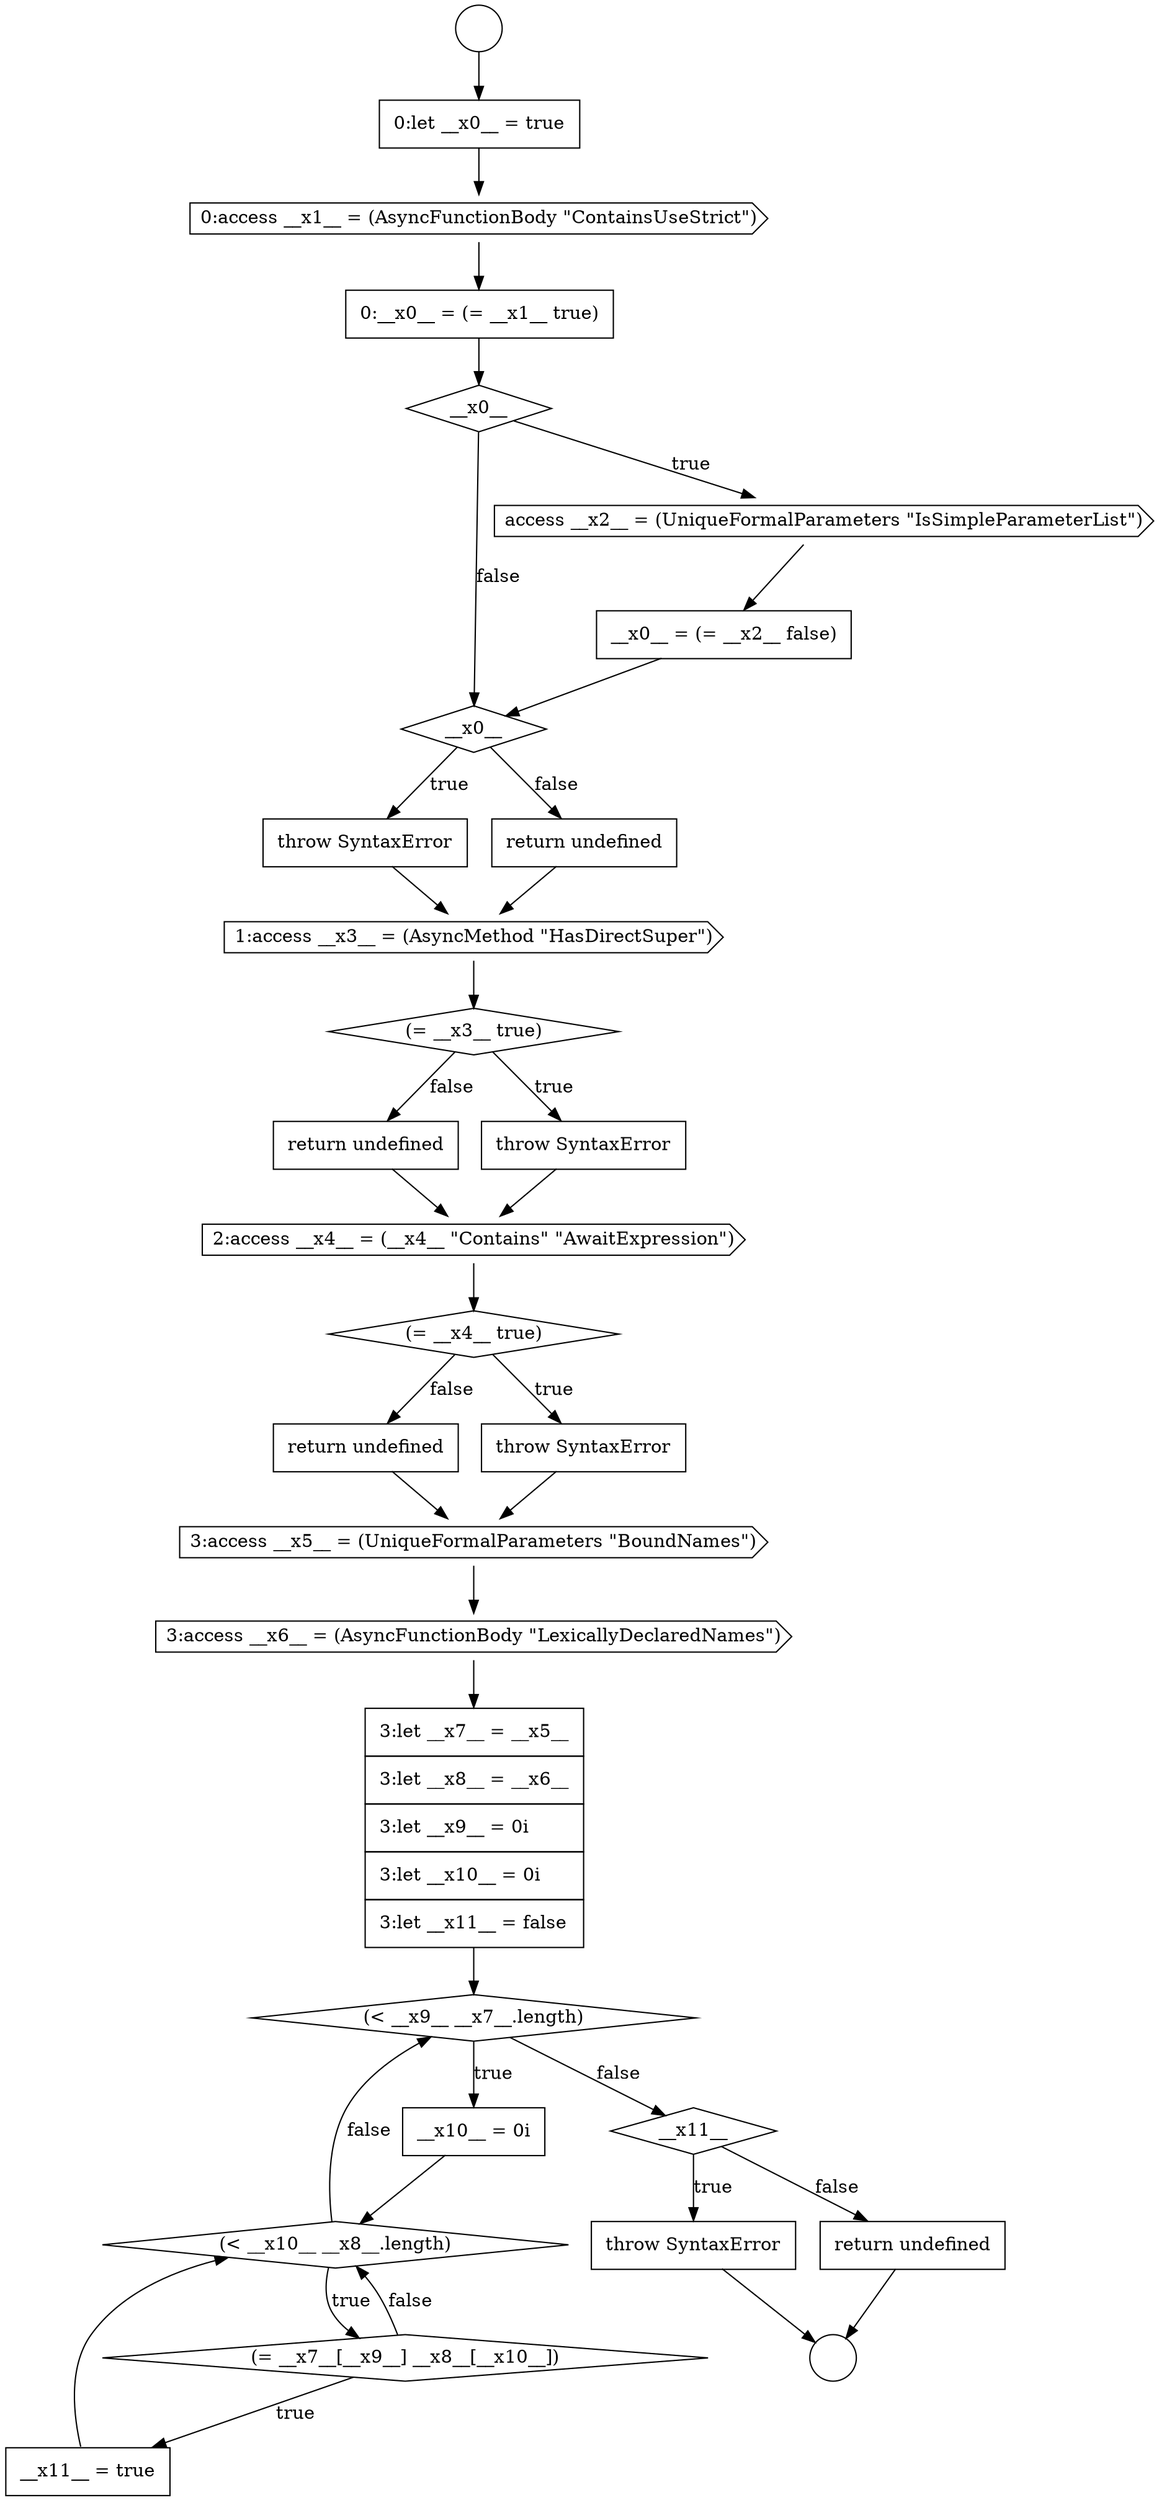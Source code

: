 digraph {
  node20124 [shape=diamond, label=<<font color="black">__x0__</font>> color="black" fillcolor="white" style=filled]
  node20136 [shape=cds, label=<<font color="black">3:access __x6__ = (AsyncFunctionBody &quot;LexicallyDeclaredNames&quot;)</font>> color="black" fillcolor="white" style=filled]
  node20139 [shape=none, margin=0, label=<<font color="black">
    <table border="0" cellborder="1" cellspacing="0" cellpadding="10">
      <tr><td align="left">__x10__ = 0i</td></tr>
    </table>
  </font>> color="black" fillcolor="white" style=filled]
  node20134 [shape=none, margin=0, label=<<font color="black">
    <table border="0" cellborder="1" cellspacing="0" cellpadding="10">
      <tr><td align="left">return undefined</td></tr>
    </table>
  </font>> color="black" fillcolor="white" style=filled]
  node20142 [shape=none, margin=0, label=<<font color="black">
    <table border="0" cellborder="1" cellspacing="0" cellpadding="10">
      <tr><td align="left">__x11__ = true</td></tr>
    </table>
  </font>> color="black" fillcolor="white" style=filled]
  node20130 [shape=none, margin=0, label=<<font color="black">
    <table border="0" cellborder="1" cellspacing="0" cellpadding="10">
      <tr><td align="left">return undefined</td></tr>
    </table>
  </font>> color="black" fillcolor="white" style=filled]
  node20121 [shape=diamond, label=<<font color="black">__x0__</font>> color="black" fillcolor="white" style=filled]
  node20140 [shape=diamond, label=<<font color="black">(&lt; __x10__ __x8__.length)</font>> color="black" fillcolor="white" style=filled]
  node20122 [shape=cds, label=<<font color="black">access __x2__ = (UniqueFormalParameters &quot;IsSimpleParameterList&quot;)</font>> color="black" fillcolor="white" style=filled]
  node20132 [shape=diamond, label=<<font color="black">(= __x4__ true)</font>> color="black" fillcolor="white" style=filled]
  node20144 [shape=none, margin=0, label=<<font color="black">
    <table border="0" cellborder="1" cellspacing="0" cellpadding="10">
      <tr><td align="left">throw SyntaxError</td></tr>
    </table>
  </font>> color="black" fillcolor="white" style=filled]
  node20137 [shape=none, margin=0, label=<<font color="black">
    <table border="0" cellborder="1" cellspacing="0" cellpadding="10">
      <tr><td align="left">3:let __x7__ = __x5__</td></tr>
      <tr><td align="left">3:let __x8__ = __x6__</td></tr>
      <tr><td align="left">3:let __x9__ = 0i</td></tr>
      <tr><td align="left">3:let __x10__ = 0i</td></tr>
      <tr><td align="left">3:let __x11__ = false</td></tr>
    </table>
  </font>> color="black" fillcolor="white" style=filled]
  node20123 [shape=none, margin=0, label=<<font color="black">
    <table border="0" cellborder="1" cellspacing="0" cellpadding="10">
      <tr><td align="left">__x0__ = (= __x2__ false)</td></tr>
    </table>
  </font>> color="black" fillcolor="white" style=filled]
  node20145 [shape=none, margin=0, label=<<font color="black">
    <table border="0" cellborder="1" cellspacing="0" cellpadding="10">
      <tr><td align="left">return undefined</td></tr>
    </table>
  </font>> color="black" fillcolor="white" style=filled]
  node20117 [shape=circle label=" " color="black" fillcolor="white" style=filled]
  node20143 [shape=diamond, label=<<font color="black">__x11__</font>> color="black" fillcolor="white" style=filled]
  node20128 [shape=diamond, label=<<font color="black">(= __x3__ true)</font>> color="black" fillcolor="white" style=filled]
  node20133 [shape=none, margin=0, label=<<font color="black">
    <table border="0" cellborder="1" cellspacing="0" cellpadding="10">
      <tr><td align="left">throw SyntaxError</td></tr>
    </table>
  </font>> color="black" fillcolor="white" style=filled]
  node20116 [shape=circle label=" " color="black" fillcolor="white" style=filled]
  node20129 [shape=none, margin=0, label=<<font color="black">
    <table border="0" cellborder="1" cellspacing="0" cellpadding="10">
      <tr><td align="left">throw SyntaxError</td></tr>
    </table>
  </font>> color="black" fillcolor="white" style=filled]
  node20125 [shape=none, margin=0, label=<<font color="black">
    <table border="0" cellborder="1" cellspacing="0" cellpadding="10">
      <tr><td align="left">throw SyntaxError</td></tr>
    </table>
  </font>> color="black" fillcolor="white" style=filled]
  node20120 [shape=none, margin=0, label=<<font color="black">
    <table border="0" cellborder="1" cellspacing="0" cellpadding="10">
      <tr><td align="left">0:__x0__ = (= __x1__ true)</td></tr>
    </table>
  </font>> color="black" fillcolor="white" style=filled]
  node20119 [shape=cds, label=<<font color="black">0:access __x1__ = (AsyncFunctionBody &quot;ContainsUseStrict&quot;)</font>> color="black" fillcolor="white" style=filled]
  node20141 [shape=diamond, label=<<font color="black">(= __x7__[__x9__] __x8__[__x10__])</font>> color="black" fillcolor="white" style=filled]
  node20126 [shape=none, margin=0, label=<<font color="black">
    <table border="0" cellborder="1" cellspacing="0" cellpadding="10">
      <tr><td align="left">return undefined</td></tr>
    </table>
  </font>> color="black" fillcolor="white" style=filled]
  node20135 [shape=cds, label=<<font color="black">3:access __x5__ = (UniqueFormalParameters &quot;BoundNames&quot;)</font>> color="black" fillcolor="white" style=filled]
  node20131 [shape=cds, label=<<font color="black">2:access __x4__ = (__x4__ &quot;Contains&quot; &quot;AwaitExpression&quot;)</font>> color="black" fillcolor="white" style=filled]
  node20138 [shape=diamond, label=<<font color="black">(&lt; __x9__ __x7__.length)</font>> color="black" fillcolor="white" style=filled]
  node20127 [shape=cds, label=<<font color="black">1:access __x3__ = (AsyncMethod &quot;HasDirectSuper&quot;)</font>> color="black" fillcolor="white" style=filled]
  node20118 [shape=none, margin=0, label=<<font color="black">
    <table border="0" cellborder="1" cellspacing="0" cellpadding="10">
      <tr><td align="left">0:let __x0__ = true</td></tr>
    </table>
  </font>> color="black" fillcolor="white" style=filled]
  node20128 -> node20129 [label=<<font color="black">true</font>> color="black"]
  node20128 -> node20130 [label=<<font color="black">false</font>> color="black"]
  node20144 -> node20117 [ color="black"]
  node20121 -> node20122 [label=<<font color="black">true</font>> color="black"]
  node20121 -> node20124 [label=<<font color="black">false</font>> color="black"]
  node20139 -> node20140 [ color="black"]
  node20131 -> node20132 [ color="black"]
  node20127 -> node20128 [ color="black"]
  node20143 -> node20144 [label=<<font color="black">true</font>> color="black"]
  node20143 -> node20145 [label=<<font color="black">false</font>> color="black"]
  node20137 -> node20138 [ color="black"]
  node20122 -> node20123 [ color="black"]
  node20125 -> node20127 [ color="black"]
  node20141 -> node20142 [label=<<font color="black">true</font>> color="black"]
  node20141 -> node20140 [label=<<font color="black">false</font>> color="black"]
  node20145 -> node20117 [ color="black"]
  node20140 -> node20141 [label=<<font color="black">true</font>> color="black"]
  node20140 -> node20138 [label=<<font color="black">false</font>> color="black"]
  node20124 -> node20125 [label=<<font color="black">true</font>> color="black"]
  node20124 -> node20126 [label=<<font color="black">false</font>> color="black"]
  node20132 -> node20133 [label=<<font color="black">true</font>> color="black"]
  node20132 -> node20134 [label=<<font color="black">false</font>> color="black"]
  node20129 -> node20131 [ color="black"]
  node20120 -> node20121 [ color="black"]
  node20126 -> node20127 [ color="black"]
  node20134 -> node20135 [ color="black"]
  node20116 -> node20118 [ color="black"]
  node20142 -> node20140 [ color="black"]
  node20135 -> node20136 [ color="black"]
  node20136 -> node20137 [ color="black"]
  node20119 -> node20120 [ color="black"]
  node20133 -> node20135 [ color="black"]
  node20130 -> node20131 [ color="black"]
  node20123 -> node20124 [ color="black"]
  node20118 -> node20119 [ color="black"]
  node20138 -> node20139 [label=<<font color="black">true</font>> color="black"]
  node20138 -> node20143 [label=<<font color="black">false</font>> color="black"]
}
